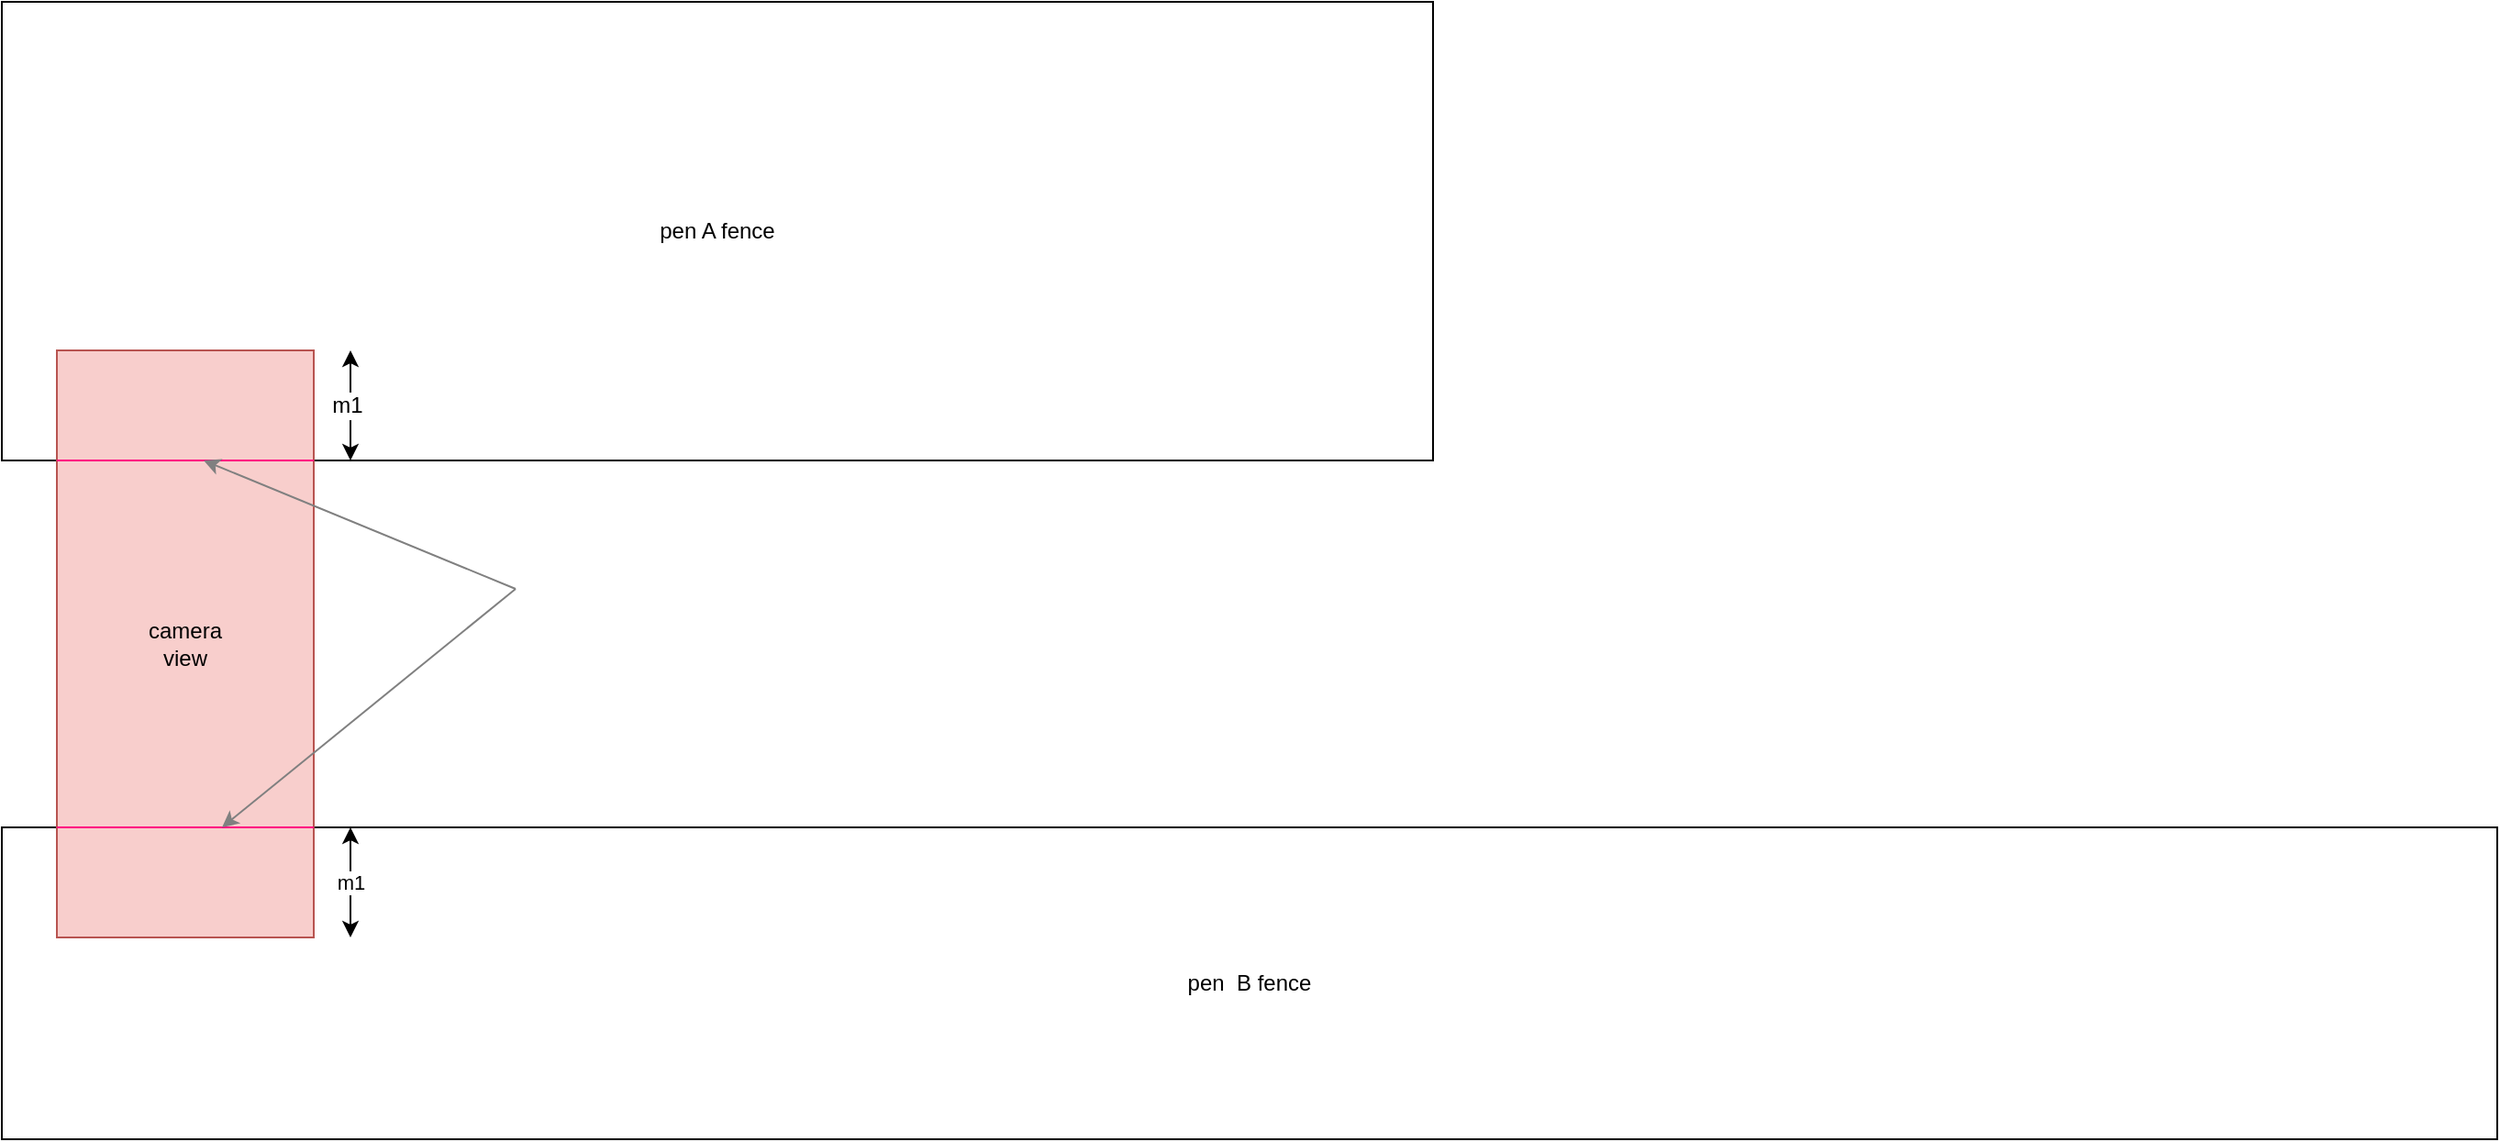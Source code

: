 <mxfile version="12.4.7" type="github">
  <diagram id="7dQE7tz0p2sVV6nRag2L" name="Page-1">
    <mxGraphModel dx="946" dy="1762" grid="1" gridSize="10" guides="1" tooltips="1" connect="1" arrows="1" fold="1" page="1" pageScale="1" pageWidth="850" pageHeight="1100" math="0" shadow="0">
      <root>
        <mxCell id="0"/>
        <mxCell id="1" parent="0"/>
        <mxCell id="DbsQK_73zNLzF4uZBt2W-1" value="pen A fence" style="rounded=0;whiteSpace=wrap;html=1;" vertex="1" parent="1">
          <mxGeometry x="90" y="-70" width="780" height="250" as="geometry"/>
        </mxCell>
        <mxCell id="DbsQK_73zNLzF4uZBt2W-2" value="pen &amp;nbsp;B fence" style="rounded=0;whiteSpace=wrap;html=1;" vertex="1" parent="1">
          <mxGeometry x="90" y="380" width="1360" height="170" as="geometry"/>
        </mxCell>
        <mxCell id="DbsQK_73zNLzF4uZBt2W-3" value="camera&lt;br&gt;view" style="rounded=0;whiteSpace=wrap;html=1;direction=south;fillColor=#f8cecc;strokeColor=#b85450;" vertex="1" parent="1">
          <mxGeometry x="120" y="120" width="140" height="320" as="geometry"/>
        </mxCell>
        <mxCell id="DbsQK_73zNLzF4uZBt2W-4" value="" style="endArrow=classic;startArrow=classic;html=1;" edge="1" parent="1" target="DbsQK_73zNLzF4uZBt2W-1">
          <mxGeometry width="50" height="50" relative="1" as="geometry">
            <mxPoint x="270" y="180" as="sourcePoint"/>
            <mxPoint x="320" y="130" as="targetPoint"/>
          </mxGeometry>
        </mxCell>
        <mxCell id="DbsQK_73zNLzF4uZBt2W-5" value="" style="endArrow=classic;startArrow=classic;html=1;" edge="1" parent="1">
          <mxGeometry width="50" height="50" relative="1" as="geometry">
            <mxPoint x="280" y="180" as="sourcePoint"/>
            <mxPoint x="280" y="120" as="targetPoint"/>
          </mxGeometry>
        </mxCell>
        <mxCell id="DbsQK_73zNLzF4uZBt2W-7" value="m1" style="text;html=1;align=center;verticalAlign=middle;resizable=0;points=[];labelBackgroundColor=#ffffff;" vertex="1" connectable="0" parent="DbsQK_73zNLzF4uZBt2W-5">
          <mxGeometry x="-0.333" y="2" relative="1" as="geometry">
            <mxPoint y="-10" as="offset"/>
          </mxGeometry>
        </mxCell>
        <mxCell id="DbsQK_73zNLzF4uZBt2W-6" value="m1" style="endArrow=classic;startArrow=classic;html=1;" edge="1" parent="1">
          <mxGeometry width="50" height="50" relative="1" as="geometry">
            <mxPoint x="280" y="440" as="sourcePoint"/>
            <mxPoint x="280" y="380" as="targetPoint"/>
          </mxGeometry>
        </mxCell>
        <mxCell id="DbsQK_73zNLzF4uZBt2W-8" value="" style="endArrow=none;html=1;strokeColor=#FF0080;" edge="1" parent="1">
          <mxGeometry width="50" height="50" relative="1" as="geometry">
            <mxPoint x="120" y="380" as="sourcePoint"/>
            <mxPoint x="260" y="380" as="targetPoint"/>
          </mxGeometry>
        </mxCell>
        <mxCell id="DbsQK_73zNLzF4uZBt2W-9" value="" style="endArrow=none;html=1;fillColor=#fff2cc;strokeColor=#FF0080;" edge="1" parent="1">
          <mxGeometry width="50" height="50" relative="1" as="geometry">
            <mxPoint x="120" y="180" as="sourcePoint"/>
            <mxPoint x="260" y="180" as="targetPoint"/>
          </mxGeometry>
        </mxCell>
        <mxCell id="DbsQK_73zNLzF4uZBt2W-10" value="" style="endArrow=classic;html=1;strokeColor=#808080;" edge="1" parent="1">
          <mxGeometry width="50" height="50" relative="1" as="geometry">
            <mxPoint x="370" y="250" as="sourcePoint"/>
            <mxPoint x="200" y="180" as="targetPoint"/>
          </mxGeometry>
        </mxCell>
        <mxCell id="DbsQK_73zNLzF4uZBt2W-11" value="" style="endArrow=classic;html=1;strokeColor=#808080;" edge="1" parent="1">
          <mxGeometry width="50" height="50" relative="1" as="geometry">
            <mxPoint x="370" y="250" as="sourcePoint"/>
            <mxPoint x="210" y="380" as="targetPoint"/>
          </mxGeometry>
        </mxCell>
      </root>
    </mxGraphModel>
  </diagram>
</mxfile>
